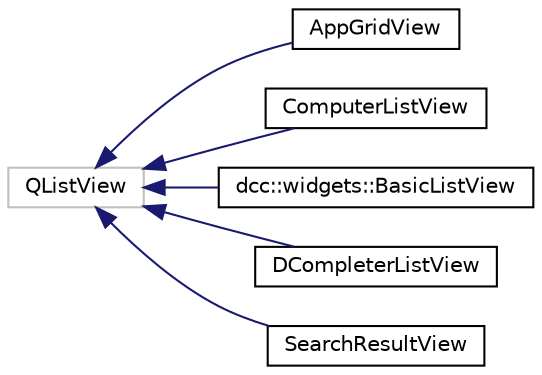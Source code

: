 digraph "类继承关系图"
{
  edge [fontname="Helvetica",fontsize="10",labelfontname="Helvetica",labelfontsize="10"];
  node [fontname="Helvetica",fontsize="10",shape=record];
  rankdir="LR";
  Node1478 [label="QListView",height=0.2,width=0.4,color="grey75", fillcolor="white", style="filled"];
  Node1478 -> Node0 [dir="back",color="midnightblue",fontsize="10",style="solid",fontname="Helvetica"];
  Node0 [label="AppGridView",height=0.2,width=0.4,color="black", fillcolor="white", style="filled",URL="$class_app_grid_view.html"];
  Node1478 -> Node1480 [dir="back",color="midnightblue",fontsize="10",style="solid",fontname="Helvetica"];
  Node1480 [label="ComputerListView",height=0.2,width=0.4,color="black", fillcolor="white", style="filled",URL="$class_computer_list_view.html"];
  Node1478 -> Node1481 [dir="back",color="midnightblue",fontsize="10",style="solid",fontname="Helvetica"];
  Node1481 [label="dcc::widgets::BasicListView",height=0.2,width=0.4,color="black", fillcolor="white", style="filled",URL="$classdcc_1_1widgets_1_1_basic_list_view.html"];
  Node1478 -> Node1482 [dir="back",color="midnightblue",fontsize="10",style="solid",fontname="Helvetica"];
  Node1482 [label="DCompleterListView",height=0.2,width=0.4,color="black", fillcolor="white", style="filled",URL="$class_d_completer_list_view.html"];
  Node1478 -> Node1483 [dir="back",color="midnightblue",fontsize="10",style="solid",fontname="Helvetica"];
  Node1483 [label="SearchResultView",height=0.2,width=0.4,color="black", fillcolor="white", style="filled",URL="$class_search_result_view.html"];
}
